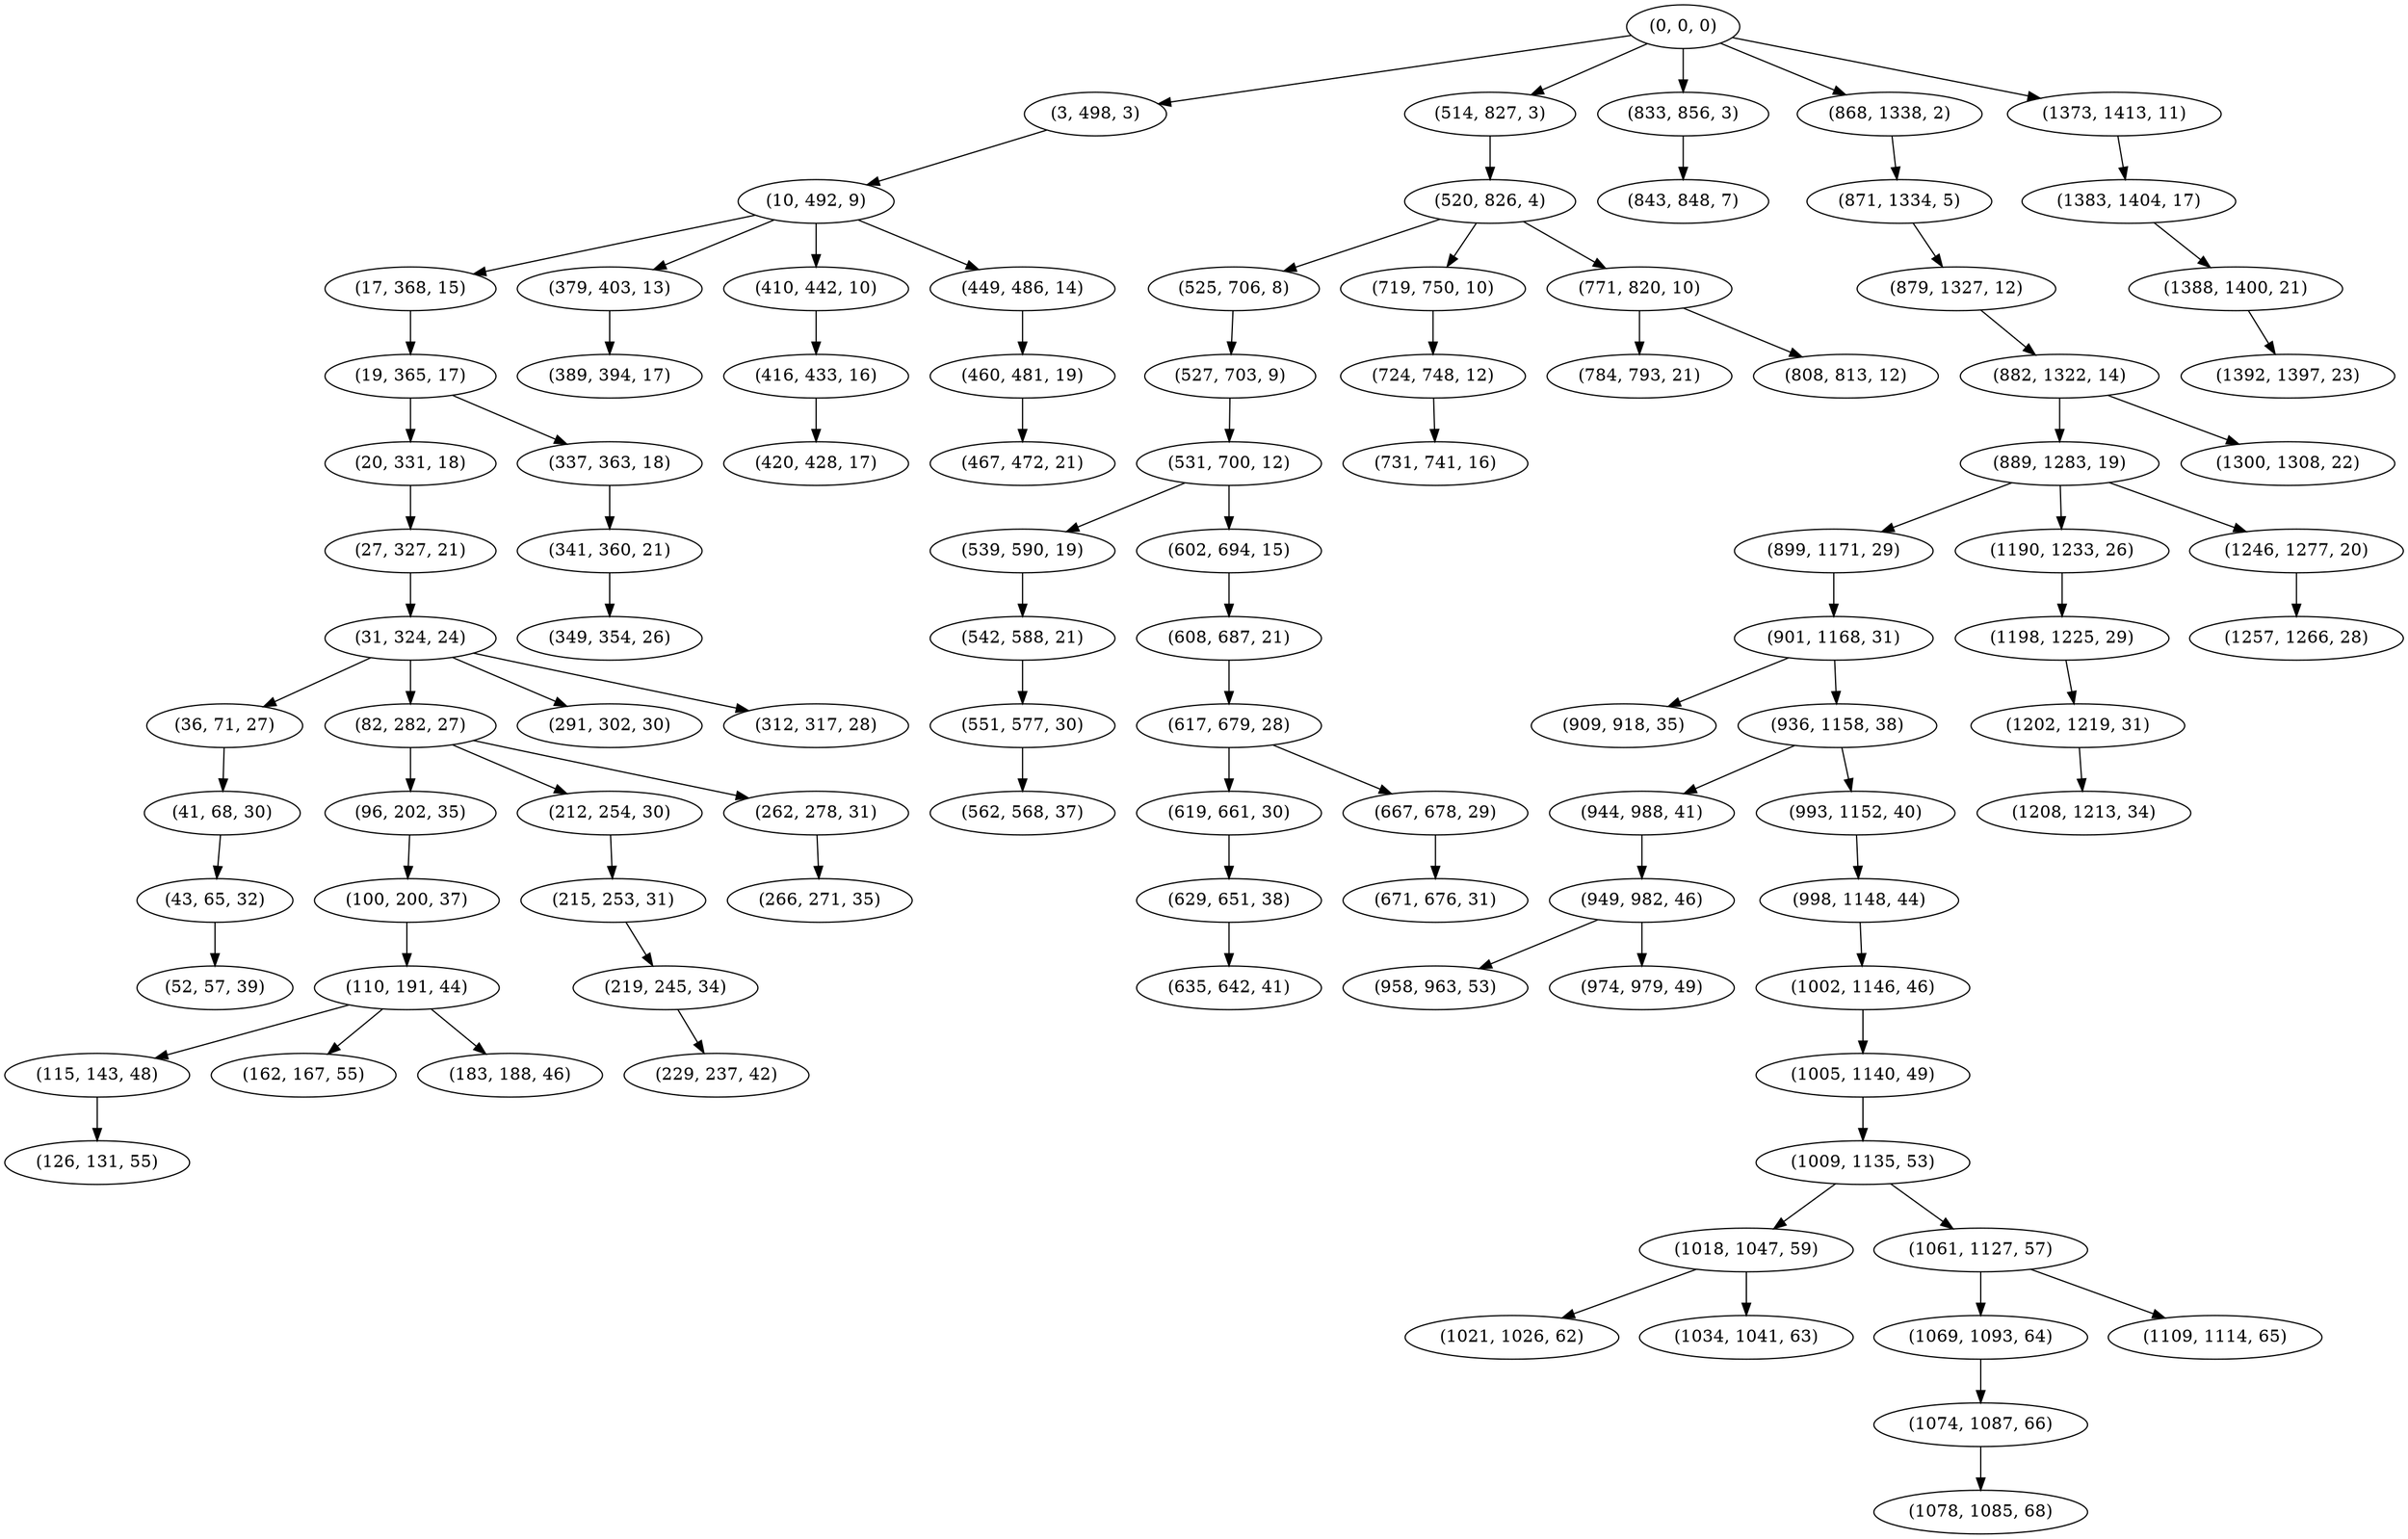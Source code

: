 digraph tree {
    "(0, 0, 0)";
    "(3, 498, 3)";
    "(10, 492, 9)";
    "(17, 368, 15)";
    "(19, 365, 17)";
    "(20, 331, 18)";
    "(27, 327, 21)";
    "(31, 324, 24)";
    "(36, 71, 27)";
    "(41, 68, 30)";
    "(43, 65, 32)";
    "(52, 57, 39)";
    "(82, 282, 27)";
    "(96, 202, 35)";
    "(100, 200, 37)";
    "(110, 191, 44)";
    "(115, 143, 48)";
    "(126, 131, 55)";
    "(162, 167, 55)";
    "(183, 188, 46)";
    "(212, 254, 30)";
    "(215, 253, 31)";
    "(219, 245, 34)";
    "(229, 237, 42)";
    "(262, 278, 31)";
    "(266, 271, 35)";
    "(291, 302, 30)";
    "(312, 317, 28)";
    "(337, 363, 18)";
    "(341, 360, 21)";
    "(349, 354, 26)";
    "(379, 403, 13)";
    "(389, 394, 17)";
    "(410, 442, 10)";
    "(416, 433, 16)";
    "(420, 428, 17)";
    "(449, 486, 14)";
    "(460, 481, 19)";
    "(467, 472, 21)";
    "(514, 827, 3)";
    "(520, 826, 4)";
    "(525, 706, 8)";
    "(527, 703, 9)";
    "(531, 700, 12)";
    "(539, 590, 19)";
    "(542, 588, 21)";
    "(551, 577, 30)";
    "(562, 568, 37)";
    "(602, 694, 15)";
    "(608, 687, 21)";
    "(617, 679, 28)";
    "(619, 661, 30)";
    "(629, 651, 38)";
    "(635, 642, 41)";
    "(667, 678, 29)";
    "(671, 676, 31)";
    "(719, 750, 10)";
    "(724, 748, 12)";
    "(731, 741, 16)";
    "(771, 820, 10)";
    "(784, 793, 21)";
    "(808, 813, 12)";
    "(833, 856, 3)";
    "(843, 848, 7)";
    "(868, 1338, 2)";
    "(871, 1334, 5)";
    "(879, 1327, 12)";
    "(882, 1322, 14)";
    "(889, 1283, 19)";
    "(899, 1171, 29)";
    "(901, 1168, 31)";
    "(909, 918, 35)";
    "(936, 1158, 38)";
    "(944, 988, 41)";
    "(949, 982, 46)";
    "(958, 963, 53)";
    "(974, 979, 49)";
    "(993, 1152, 40)";
    "(998, 1148, 44)";
    "(1002, 1146, 46)";
    "(1005, 1140, 49)";
    "(1009, 1135, 53)";
    "(1018, 1047, 59)";
    "(1021, 1026, 62)";
    "(1034, 1041, 63)";
    "(1061, 1127, 57)";
    "(1069, 1093, 64)";
    "(1074, 1087, 66)";
    "(1078, 1085, 68)";
    "(1109, 1114, 65)";
    "(1190, 1233, 26)";
    "(1198, 1225, 29)";
    "(1202, 1219, 31)";
    "(1208, 1213, 34)";
    "(1246, 1277, 20)";
    "(1257, 1266, 28)";
    "(1300, 1308, 22)";
    "(1373, 1413, 11)";
    "(1383, 1404, 17)";
    "(1388, 1400, 21)";
    "(1392, 1397, 23)";
    "(0, 0, 0)" -> "(3, 498, 3)";
    "(0, 0, 0)" -> "(514, 827, 3)";
    "(0, 0, 0)" -> "(833, 856, 3)";
    "(0, 0, 0)" -> "(868, 1338, 2)";
    "(0, 0, 0)" -> "(1373, 1413, 11)";
    "(3, 498, 3)" -> "(10, 492, 9)";
    "(10, 492, 9)" -> "(17, 368, 15)";
    "(10, 492, 9)" -> "(379, 403, 13)";
    "(10, 492, 9)" -> "(410, 442, 10)";
    "(10, 492, 9)" -> "(449, 486, 14)";
    "(17, 368, 15)" -> "(19, 365, 17)";
    "(19, 365, 17)" -> "(20, 331, 18)";
    "(19, 365, 17)" -> "(337, 363, 18)";
    "(20, 331, 18)" -> "(27, 327, 21)";
    "(27, 327, 21)" -> "(31, 324, 24)";
    "(31, 324, 24)" -> "(36, 71, 27)";
    "(31, 324, 24)" -> "(82, 282, 27)";
    "(31, 324, 24)" -> "(291, 302, 30)";
    "(31, 324, 24)" -> "(312, 317, 28)";
    "(36, 71, 27)" -> "(41, 68, 30)";
    "(41, 68, 30)" -> "(43, 65, 32)";
    "(43, 65, 32)" -> "(52, 57, 39)";
    "(82, 282, 27)" -> "(96, 202, 35)";
    "(82, 282, 27)" -> "(212, 254, 30)";
    "(82, 282, 27)" -> "(262, 278, 31)";
    "(96, 202, 35)" -> "(100, 200, 37)";
    "(100, 200, 37)" -> "(110, 191, 44)";
    "(110, 191, 44)" -> "(115, 143, 48)";
    "(110, 191, 44)" -> "(162, 167, 55)";
    "(110, 191, 44)" -> "(183, 188, 46)";
    "(115, 143, 48)" -> "(126, 131, 55)";
    "(212, 254, 30)" -> "(215, 253, 31)";
    "(215, 253, 31)" -> "(219, 245, 34)";
    "(219, 245, 34)" -> "(229, 237, 42)";
    "(262, 278, 31)" -> "(266, 271, 35)";
    "(337, 363, 18)" -> "(341, 360, 21)";
    "(341, 360, 21)" -> "(349, 354, 26)";
    "(379, 403, 13)" -> "(389, 394, 17)";
    "(410, 442, 10)" -> "(416, 433, 16)";
    "(416, 433, 16)" -> "(420, 428, 17)";
    "(449, 486, 14)" -> "(460, 481, 19)";
    "(460, 481, 19)" -> "(467, 472, 21)";
    "(514, 827, 3)" -> "(520, 826, 4)";
    "(520, 826, 4)" -> "(525, 706, 8)";
    "(520, 826, 4)" -> "(719, 750, 10)";
    "(520, 826, 4)" -> "(771, 820, 10)";
    "(525, 706, 8)" -> "(527, 703, 9)";
    "(527, 703, 9)" -> "(531, 700, 12)";
    "(531, 700, 12)" -> "(539, 590, 19)";
    "(531, 700, 12)" -> "(602, 694, 15)";
    "(539, 590, 19)" -> "(542, 588, 21)";
    "(542, 588, 21)" -> "(551, 577, 30)";
    "(551, 577, 30)" -> "(562, 568, 37)";
    "(602, 694, 15)" -> "(608, 687, 21)";
    "(608, 687, 21)" -> "(617, 679, 28)";
    "(617, 679, 28)" -> "(619, 661, 30)";
    "(617, 679, 28)" -> "(667, 678, 29)";
    "(619, 661, 30)" -> "(629, 651, 38)";
    "(629, 651, 38)" -> "(635, 642, 41)";
    "(667, 678, 29)" -> "(671, 676, 31)";
    "(719, 750, 10)" -> "(724, 748, 12)";
    "(724, 748, 12)" -> "(731, 741, 16)";
    "(771, 820, 10)" -> "(784, 793, 21)";
    "(771, 820, 10)" -> "(808, 813, 12)";
    "(833, 856, 3)" -> "(843, 848, 7)";
    "(868, 1338, 2)" -> "(871, 1334, 5)";
    "(871, 1334, 5)" -> "(879, 1327, 12)";
    "(879, 1327, 12)" -> "(882, 1322, 14)";
    "(882, 1322, 14)" -> "(889, 1283, 19)";
    "(882, 1322, 14)" -> "(1300, 1308, 22)";
    "(889, 1283, 19)" -> "(899, 1171, 29)";
    "(889, 1283, 19)" -> "(1190, 1233, 26)";
    "(889, 1283, 19)" -> "(1246, 1277, 20)";
    "(899, 1171, 29)" -> "(901, 1168, 31)";
    "(901, 1168, 31)" -> "(909, 918, 35)";
    "(901, 1168, 31)" -> "(936, 1158, 38)";
    "(936, 1158, 38)" -> "(944, 988, 41)";
    "(936, 1158, 38)" -> "(993, 1152, 40)";
    "(944, 988, 41)" -> "(949, 982, 46)";
    "(949, 982, 46)" -> "(958, 963, 53)";
    "(949, 982, 46)" -> "(974, 979, 49)";
    "(993, 1152, 40)" -> "(998, 1148, 44)";
    "(998, 1148, 44)" -> "(1002, 1146, 46)";
    "(1002, 1146, 46)" -> "(1005, 1140, 49)";
    "(1005, 1140, 49)" -> "(1009, 1135, 53)";
    "(1009, 1135, 53)" -> "(1018, 1047, 59)";
    "(1009, 1135, 53)" -> "(1061, 1127, 57)";
    "(1018, 1047, 59)" -> "(1021, 1026, 62)";
    "(1018, 1047, 59)" -> "(1034, 1041, 63)";
    "(1061, 1127, 57)" -> "(1069, 1093, 64)";
    "(1061, 1127, 57)" -> "(1109, 1114, 65)";
    "(1069, 1093, 64)" -> "(1074, 1087, 66)";
    "(1074, 1087, 66)" -> "(1078, 1085, 68)";
    "(1190, 1233, 26)" -> "(1198, 1225, 29)";
    "(1198, 1225, 29)" -> "(1202, 1219, 31)";
    "(1202, 1219, 31)" -> "(1208, 1213, 34)";
    "(1246, 1277, 20)" -> "(1257, 1266, 28)";
    "(1373, 1413, 11)" -> "(1383, 1404, 17)";
    "(1383, 1404, 17)" -> "(1388, 1400, 21)";
    "(1388, 1400, 21)" -> "(1392, 1397, 23)";
}
